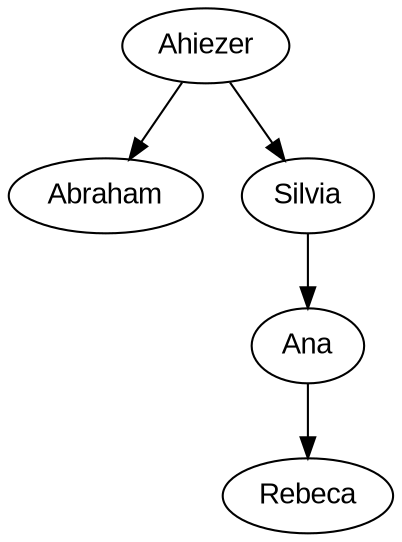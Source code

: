 digraph BST {
    node [fontname="Arial"];
    Ahiezer -> Abraham;
    Ahiezer -> Silvia;
    Silvia -> Ana;
    Ana -> Rebeca;
}
